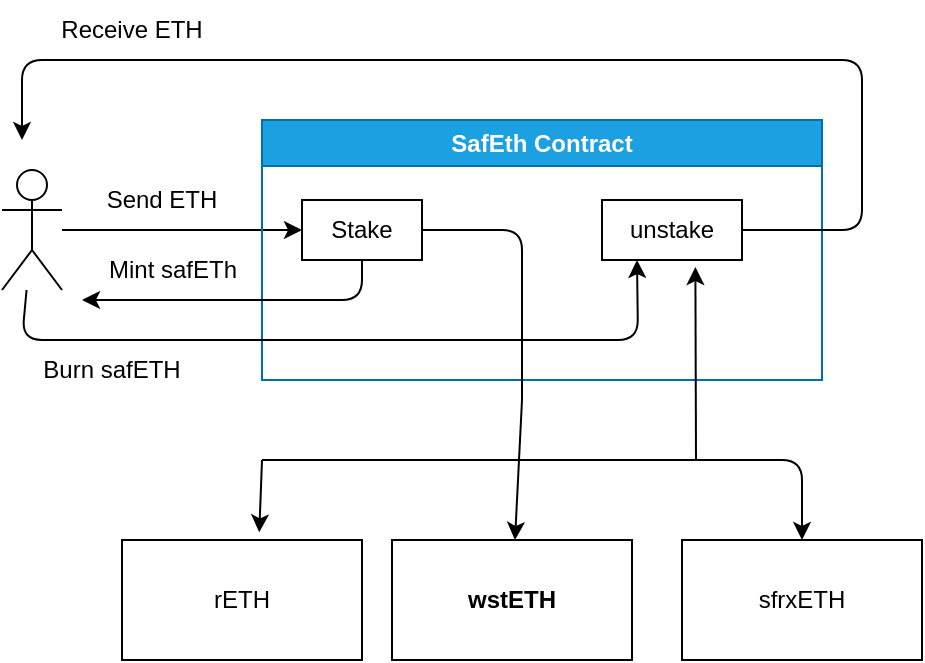 <mxfile>
    <diagram id="vdQ2y8qOGUHSb-ea-0vE" name="Page-1">
        <mxGraphModel dx="1280" dy="754" grid="1" gridSize="10" guides="1" tooltips="1" connect="1" arrows="1" fold="1" page="1" pageScale="1" pageWidth="850" pageHeight="1100" math="0" shadow="0">
            <root>
                <mxCell id="0"/>
                <mxCell id="1" parent="0"/>
                <mxCell id="5" style="edgeStyle=none;html=1;entryX=0;entryY=0.5;entryDx=0;entryDy=0;" parent="1" source="2" target="24" edge="1">
                    <mxGeometry relative="1" as="geometry">
                        <mxPoint x="190" y="120" as="targetPoint"/>
                    </mxGeometry>
                </mxCell>
                <mxCell id="2" value="" style="shape=umlActor;verticalLabelPosition=bottom;verticalAlign=top;html=1;outlineConnect=0;" parent="1" vertex="1">
                    <mxGeometry x="70" y="95" width="30" height="60" as="geometry"/>
                </mxCell>
                <mxCell id="13" value="" style="edgeStyle=none;html=1;" parent="1" target="12" edge="1">
                    <mxGeometry relative="1" as="geometry">
                        <mxPoint x="330" y="210" as="sourcePoint"/>
                        <Array as="points"/>
                    </mxGeometry>
                </mxCell>
                <mxCell id="21" style="edgeStyle=none;html=1;" parent="1" source="8" edge="1">
                    <mxGeometry relative="1" as="geometry">
                        <mxPoint x="325" y="200" as="targetPoint"/>
                    </mxGeometry>
                </mxCell>
                <mxCell id="8" value="SafEth Contract" style="swimlane;whiteSpace=wrap;html=1;fillColor=#1ba1e2;fontColor=#ffffff;strokeColor=#006EAF;" parent="1" vertex="1">
                    <mxGeometry x="200" y="70" width="280" height="130" as="geometry"/>
                </mxCell>
                <mxCell id="24" value="Stake" style="rounded=0;whiteSpace=wrap;html=1;" parent="8" vertex="1">
                    <mxGeometry x="20" y="40" width="60" height="30" as="geometry"/>
                </mxCell>
                <mxCell id="27" value="unstake" style="rounded=0;whiteSpace=wrap;html=1;" parent="8" vertex="1">
                    <mxGeometry x="170" y="40" width="70" height="30" as="geometry"/>
                </mxCell>
                <mxCell id="9" value="Send ETH" style="text;html=1;strokeColor=none;fillColor=none;align=center;verticalAlign=middle;whiteSpace=wrap;rounded=0;" parent="1" vertex="1">
                    <mxGeometry x="120" y="95" width="60" height="30" as="geometry"/>
                </mxCell>
                <mxCell id="11" value="rETH" style="whiteSpace=wrap;html=1;" parent="1" vertex="1">
                    <mxGeometry x="130" y="280" width="120" height="60" as="geometry"/>
                </mxCell>
                <mxCell id="12" value="wstETH" style="whiteSpace=wrap;html=1;fontStyle=1;startSize=23;" parent="1" vertex="1">
                    <mxGeometry x="265" y="280" width="120" height="60" as="geometry"/>
                </mxCell>
                <mxCell id="15" value="" style="endArrow=none;html=1;" parent="1" edge="1">
                    <mxGeometry width="50" height="50" relative="1" as="geometry">
                        <mxPoint x="200" y="240" as="sourcePoint"/>
                        <mxPoint x="330" y="240" as="targetPoint"/>
                    </mxGeometry>
                </mxCell>
                <mxCell id="16" value="" style="endArrow=classic;html=1;entryX=0.572;entryY=-0.064;entryDx=0;entryDy=0;entryPerimeter=0;" parent="1" target="11" edge="1">
                    <mxGeometry width="50" height="50" relative="1" as="geometry">
                        <mxPoint x="200" y="240" as="sourcePoint"/>
                        <mxPoint x="330" y="210" as="targetPoint"/>
                    </mxGeometry>
                </mxCell>
                <mxCell id="17" value="" style="endArrow=classic;html=1;entryX=0.5;entryY=0;entryDx=0;entryDy=0;" parent="1" target="18" edge="1">
                    <mxGeometry width="50" height="50" relative="1" as="geometry">
                        <mxPoint x="330" y="240" as="sourcePoint"/>
                        <mxPoint x="470" y="270" as="targetPoint"/>
                        <Array as="points">
                            <mxPoint x="470" y="240"/>
                        </Array>
                    </mxGeometry>
                </mxCell>
                <mxCell id="18" value="sfrxETH" style="rounded=0;whiteSpace=wrap;html=1;" parent="1" vertex="1">
                    <mxGeometry x="410" y="280" width="120" height="60" as="geometry"/>
                </mxCell>
                <mxCell id="22" value="" style="endArrow=classic;html=1;exitX=0.5;exitY=1;exitDx=0;exitDy=0;" parent="1" source="24" edge="1">
                    <mxGeometry width="50" height="50" relative="1" as="geometry">
                        <mxPoint x="280" y="260" as="sourcePoint"/>
                        <mxPoint x="110" y="160" as="targetPoint"/>
                        <Array as="points">
                            <mxPoint x="250" y="160"/>
                        </Array>
                    </mxGeometry>
                </mxCell>
                <mxCell id="23" value="Mint safETh" style="text;html=1;align=center;verticalAlign=middle;resizable=0;points=[];autosize=1;strokeColor=none;fillColor=none;" parent="1" vertex="1">
                    <mxGeometry x="110" y="130" width="90" height="30" as="geometry"/>
                </mxCell>
                <mxCell id="29" value="" style="endArrow=classic;html=1;entryX=0.667;entryY=1.117;entryDx=0;entryDy=0;entryPerimeter=0;" parent="1" target="27" edge="1">
                    <mxGeometry width="50" height="50" relative="1" as="geometry">
                        <mxPoint x="417" y="240" as="sourcePoint"/>
                        <mxPoint x="430" y="150" as="targetPoint"/>
                    </mxGeometry>
                </mxCell>
                <mxCell id="30" value="" style="endArrow=classic;html=1;exitX=1;exitY=0.5;exitDx=0;exitDy=0;" parent="1" source="27" edge="1">
                    <mxGeometry width="50" height="50" relative="1" as="geometry">
                        <mxPoint x="280" y="260" as="sourcePoint"/>
                        <mxPoint x="80" y="80" as="targetPoint"/>
                        <Array as="points">
                            <mxPoint x="500" y="125"/>
                            <mxPoint x="500" y="40"/>
                            <mxPoint x="80" y="40"/>
                        </Array>
                    </mxGeometry>
                </mxCell>
                <mxCell id="31" value="Receive ETH" style="text;html=1;strokeColor=none;fillColor=none;align=center;verticalAlign=middle;whiteSpace=wrap;rounded=0;" parent="1" vertex="1">
                    <mxGeometry x="90" y="10" width="90" height="30" as="geometry"/>
                </mxCell>
                <mxCell id="32" value="" style="endArrow=classic;html=1;entryX=0.25;entryY=1;entryDx=0;entryDy=0;" parent="1" source="2" target="27" edge="1">
                    <mxGeometry width="50" height="50" relative="1" as="geometry">
                        <mxPoint x="280" y="260" as="sourcePoint"/>
                        <mxPoint x="330" y="210" as="targetPoint"/>
                        <Array as="points">
                            <mxPoint x="80" y="180"/>
                            <mxPoint x="388" y="180"/>
                        </Array>
                    </mxGeometry>
                </mxCell>
                <mxCell id="33" value="Burn safETH" style="text;html=1;strokeColor=none;fillColor=none;align=center;verticalAlign=middle;whiteSpace=wrap;rounded=0;" parent="1" vertex="1">
                    <mxGeometry x="80" y="180" width="90" height="30" as="geometry"/>
                </mxCell>
                <mxCell id="38" value="" style="endArrow=none;html=1;exitX=1;exitY=0.5;exitDx=0;exitDy=0;" parent="1" source="24" edge="1">
                    <mxGeometry width="50" height="50" relative="1" as="geometry">
                        <mxPoint x="280" y="250" as="sourcePoint"/>
                        <mxPoint x="330" y="210" as="targetPoint"/>
                        <Array as="points">
                            <mxPoint x="330" y="125"/>
                        </Array>
                    </mxGeometry>
                </mxCell>
            </root>
        </mxGraphModel>
    </diagram>
</mxfile>